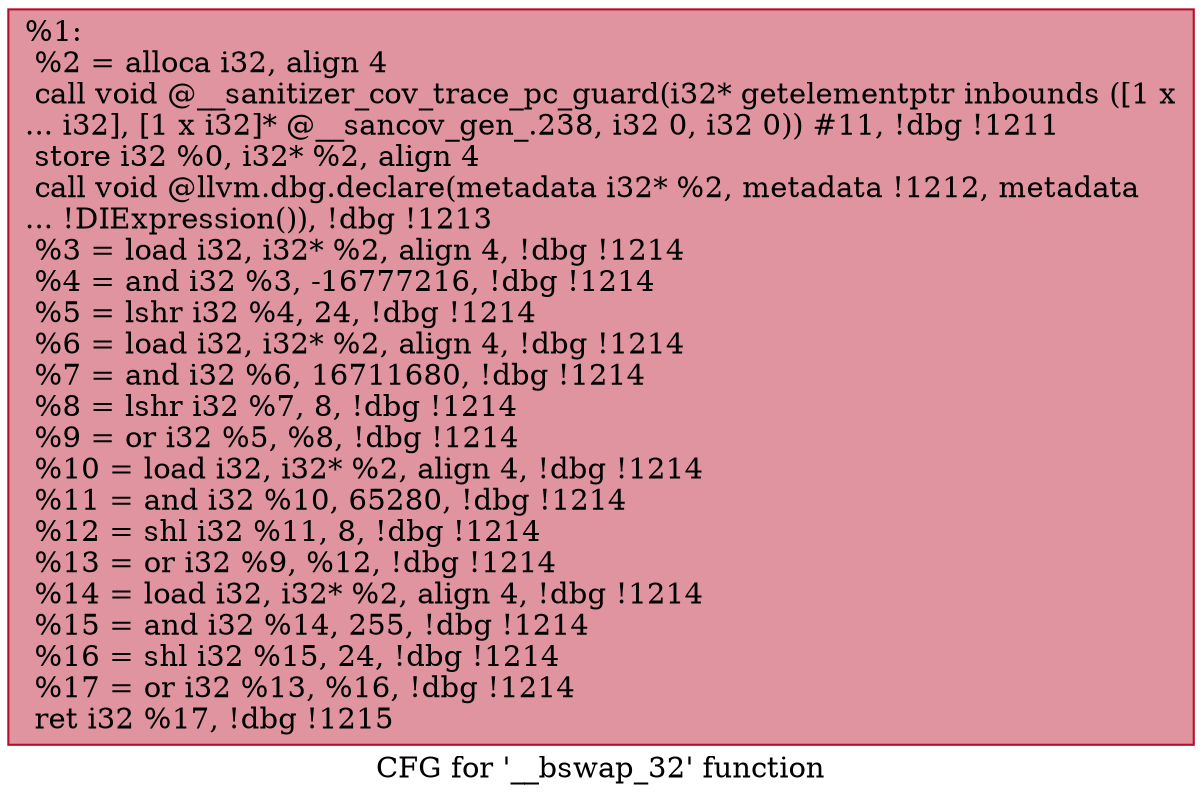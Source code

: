 digraph "CFG for '__bswap_32' function" {
	label="CFG for '__bswap_32' function";

	Node0x559c5cd92370 [shape=record,color="#b70d28ff", style=filled, fillcolor="#b70d2870",label="{%1:\l  %2 = alloca i32, align 4\l  call void @__sanitizer_cov_trace_pc_guard(i32* getelementptr inbounds ([1 x\l... i32], [1 x i32]* @__sancov_gen_.238, i32 0, i32 0)) #11, !dbg !1211\l  store i32 %0, i32* %2, align 4\l  call void @llvm.dbg.declare(metadata i32* %2, metadata !1212, metadata\l... !DIExpression()), !dbg !1213\l  %3 = load i32, i32* %2, align 4, !dbg !1214\l  %4 = and i32 %3, -16777216, !dbg !1214\l  %5 = lshr i32 %4, 24, !dbg !1214\l  %6 = load i32, i32* %2, align 4, !dbg !1214\l  %7 = and i32 %6, 16711680, !dbg !1214\l  %8 = lshr i32 %7, 8, !dbg !1214\l  %9 = or i32 %5, %8, !dbg !1214\l  %10 = load i32, i32* %2, align 4, !dbg !1214\l  %11 = and i32 %10, 65280, !dbg !1214\l  %12 = shl i32 %11, 8, !dbg !1214\l  %13 = or i32 %9, %12, !dbg !1214\l  %14 = load i32, i32* %2, align 4, !dbg !1214\l  %15 = and i32 %14, 255, !dbg !1214\l  %16 = shl i32 %15, 24, !dbg !1214\l  %17 = or i32 %13, %16, !dbg !1214\l  ret i32 %17, !dbg !1215\l}"];
}
